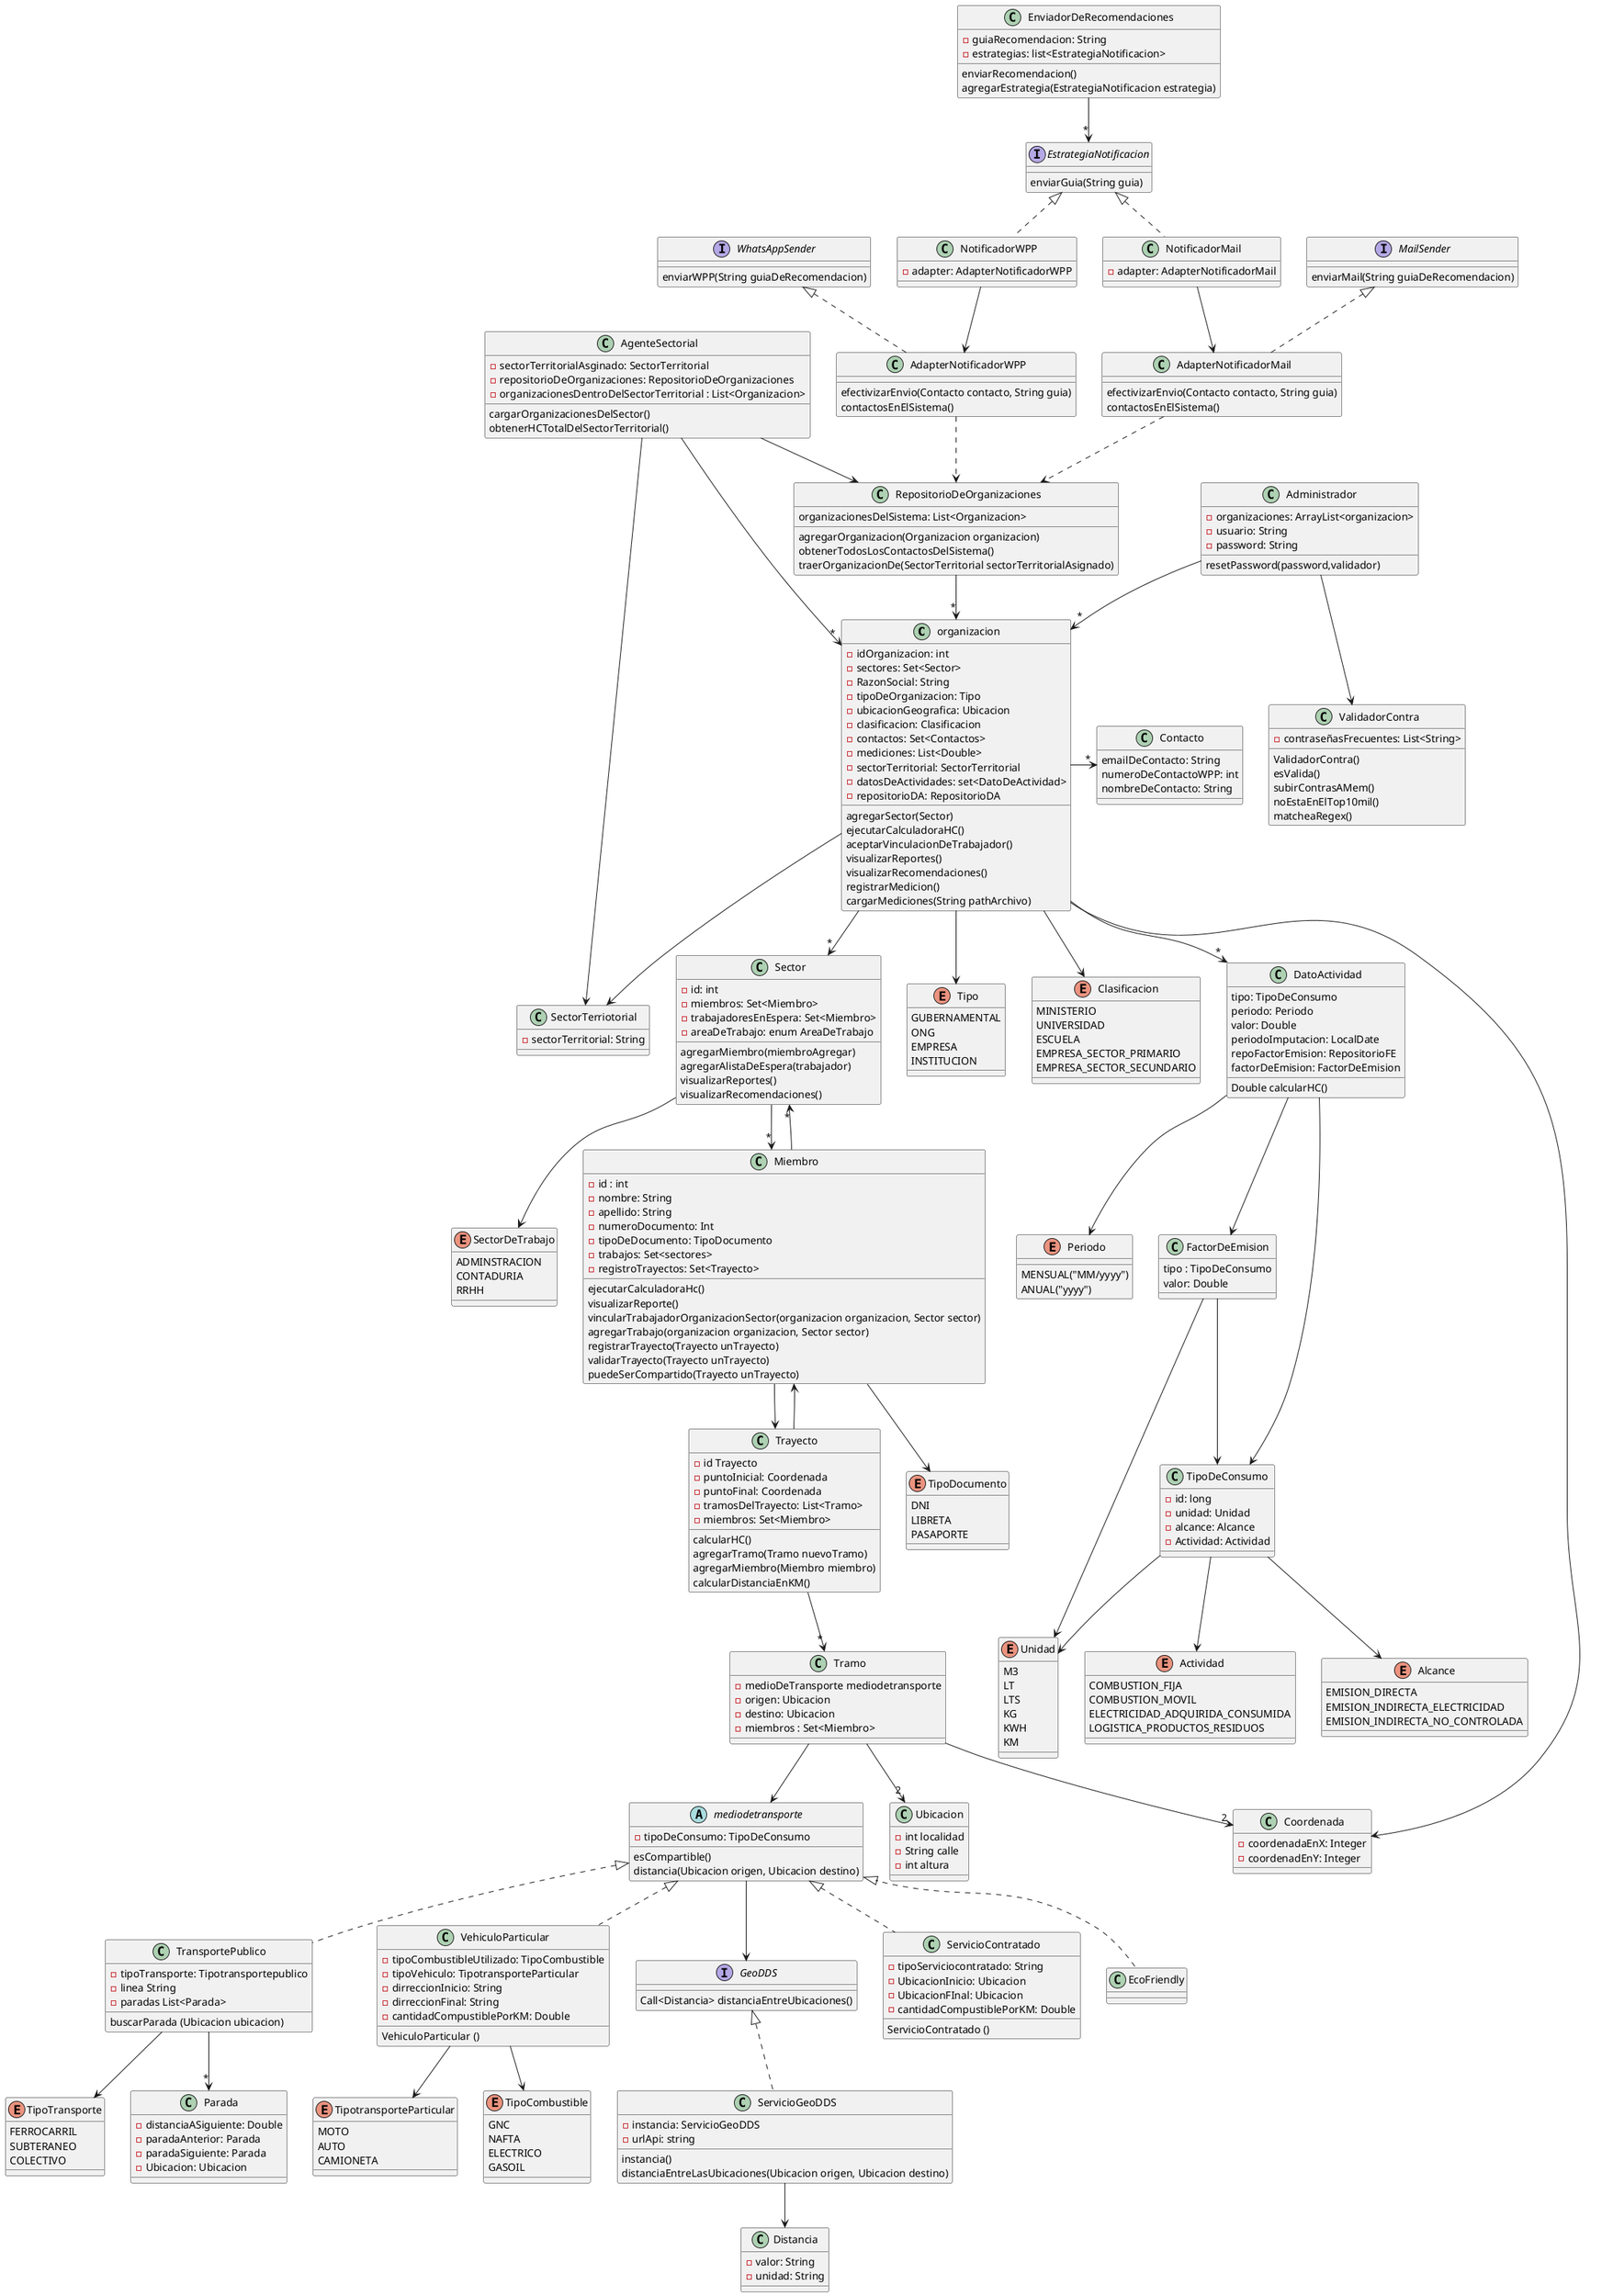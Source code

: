 @startuml
organizacion-->Coordenada
organizacion-->"*"Sector
organizacion-->Tipo
organizacion-->Clasificacion


Miembro-->"*" Sector
Miembro--> Trayecto
Miembro--> TipoDocumento
Trayecto--> Miembro

organizacion-->"*" DatoActividad
DatoActividad--> FactorDeEmision
DatoActividad--> TipoDeConsumo
DatoActividad--> Periodo
FactorDeEmision--> Unidad
TipoDeConsumo--> Unidad
TipoDeConsumo--> Actividad
TipoDeConsumo--> Alcance

Sector--> SectorDeTrabajo
Sector-->"*" Miembro

Tramo-->"2" Coordenada
Tramo--> mediodetransporte

Trayecto-->"*" Tramo

TransportePublico -->"*" Parada
TransportePublico --> TipoTransporte


Administrador -->"*" organizacion
Administrador --> ValidadorContra


VehiculoParticular--> TipoCombustible
VehiculoParticular--> TipotransporteParticular




mediodetransporte --> GeoDDS

class organizacion{
-idOrganizacion: int
-sectores: Set<Sector>
-RazonSocial: String
-tipoDeOrganizacion: Tipo
-ubicacionGeografica: Ubicacion
-clasificacion: Clasificacion
-contactos: Set<Contactos>
-mediciones: List<Double>
-sectorTerritorial: SectorTerritorial
-datosDeActividades: set<DatoDeActividad>
-repositorioDA: RepositorioDA

agregarSector(Sector)
ejecutarCalculadoraHC()
aceptarVinculacionDeTrabajador()
visualizarReportes()
visualizarRecomendaciones()
registrarMedicion()
cargarMediciones(String pathArchivo)

}

enum Tipo {
GUBERNAMENTAL
ONG
EMPRESA
INSTITUCION
}

enum Clasificacion {
MINISTERIO
UNIVERSIDAD
ESCUELA
EMPRESA_SECTOR_PRIMARIO
EMPRESA_SECTOR_SECUNDARIO
}

organizacion ->"*" Contacto

class Contacto {
emailDeContacto: String
numeroDeContactoWPP: int
nombreDeContacto: String
}

class DatoActividad{
tipo: TipoDeConsumo
periodo: Periodo
valor: Double
periodoImputacion: LocalDate
repoFactorEmision: RepositorioFE
factorDeEmision: FactorDeEmision

Double calcularHC()
}

FactorDeEmision --> TipoDeConsumo
class FactorDeEmision {
tipo : TipoDeConsumo
valor: Double

}

enum Periodo{
MENSUAL("MM/yyyy")
ANUAL("yyyy")
}

class TipoDeConsumo{
-id: long
-unidad: Unidad
-alcance: Alcance
-Actividad: Actividad

}

enum Unidad{

M3
LT
LTS
KG
KWH
KM

}

enum Actividad{

COMBUSTION_FIJA
COMBUSTION_MOVIL
ELECTRICIDAD_ADQUIRIDA_CONSUMIDA
LOGISTICA_PRODUCTOS_RESIDUOS

}

enum Alcance{

EMISION_DIRECTA
EMISION_INDIRECTA_ELECTRICIDAD
EMISION_INDIRECTA_NO_CONTROLADA

}


class Miembro{
-id : int
-nombre: String
-apellido: String
-numeroDocumento: Int
-tipoDeDocumento: TipoDocumento
-trabajos: Set<sectores>
-registroTrayectos: Set<Trayecto>

ejecutarCalculadoraHc()
visualizarReporte()
vincularTrabajadorOrganizacionSector(organizacion organizacion, Sector sector)
agregarTrabajo(organizacion organizacion, Sector sector)
registrarTrayecto(Trayecto unTrayecto)
validarTrayecto(Trayecto unTrayecto)
puedeSerCompartido(Trayecto unTrayecto)

}

enum TipoDocumento{
DNI
LIBRETA
PASAPORTE
}

class Sector{
-id: int
-miembros: Set<Miembro>
-trabajadoresEnEspera: Set<Miembro>
-areaDeTrabajo: enum AreaDeTrabajo


agregarMiembro(miembroAgregar)
agregarAlistaDeEspera(trabajador)
visualizarReportes()
visualizarRecomendaciones()
}

enum SectorDeTrabajo{
ADMINSTRACION
CONTADURIA
RRHH
}

class Trayecto {
-id Trayecto
-puntoInicial: Coordenada
-puntoFinal: Coordenada
-tramosDelTrayecto: List<Tramo>
-miembros: Set<Miembro>

calcularHC()
agregarTramo(Tramo nuevoTramo)
agregarMiembro(Miembro miembro)
calcularDistanciaEnKM()
}

class Tramo{

-medioDeTransporte mediodetransporte
-origen: Ubicacion
-destino: Ubicacion
-miembros : Set<Miembro>

}

Tramo -->"2" Ubicacion



class Coordenada{
-coordenadaEnX: Integer
-coordenadEnY: Integer
}


abstract class mediodetransporte{
-tipoDeConsumo: TipoDeConsumo
esCompartible()
distancia(Ubicacion origen, Ubicacion destino)
}


mediodetransporte <|.. TransportePublico
mediodetransporte <|..ServicioContratado
mediodetransporte <|.. EcoFriendly
mediodetransporte <|.. VehiculoParticular


class ServicioContratado {
-tipoServiciocontratado: String
-UbicacionInicio: Ubicacion
-UbicacionFInal: Ubicacion
-cantidadCompustiblePorKM: Double
 ServicioContratado ()
}

class EcoFriendly {

}

class VehiculoParticular {

-tipoCombustibleUtilizado: TipoCombustible
-tipoVehiculo: TipotransporteParticular
-dirreccionInicio: String
-dirreccionFinal: String
-cantidadCompustiblePorKM: Double
VehiculoParticular ()

}

enum TipotransporteParticular {
MOTO
AUTO
CAMIONETA
}

enum TipoCombustible {
GNC
NAFTA
ELECTRICO
GASOIL
}

class TransportePublico {

-tipoTransporte: Tipotransportepublico
-linea String
-paradas List<Parada>


buscarParada (Ubicacion ubicacion)
}



class Parada {
-distanciaASiguiente: Double
-paradaAnterior: Parada
-paradaSiguiente: Parada
-Ubicacion: Ubicacion
}


enum TipoTransporte{
FERROCARRIL
SUBTERANEO
COLECTIVO
}



class Administrador {
-organizaciones: ArrayList<organizacion>
-usuario: String
-password: String

resetPassword(password,validador)
}


class ValidadorContra{
-contraseñasFrecuentes: List<String>

ValidadorContra()
esValida()
subirContrasAMem()
noEstaEnElTop10mil()
matcheaRegex()
}



class Distancia {
-valor: String
-unidad: String
}

interface GeoDDS{
 Call<Distancia> distanciaEntreUbicaciones()
}

GeoDDS <|.. ServicioGeoDDS
ServicioGeoDDS --> Distancia

class ServicioGeoDDS{
-instancia: ServicioGeoDDS
-urlApi: string

instancia()
distanciaEntreLasUbicaciones(Ubicacion origen, Ubicacion destino)
}


class Ubicacion {
-int localidad
-String calle
-int altura
}

class EnviadorDeRecomendaciones{
-guiaRecomendacion: String
-estrategias: list<EstrategiaNotificacion>
enviarRecomendacion()
agregarEstrategia(EstrategiaNotificacion estrategia)

}
EnviadorDeRecomendaciones-->"*" EstrategiaNotificacion

EstrategiaNotificacion<|.. NotificadorMail
EstrategiaNotificacion<|.. NotificadorWPP

interface EstrategiaNotificacion{

enviarGuia(String guia)

}

class NotificadorMail{
- adapter: AdapterNotificadorMail
}

class NotificadorWPP{
- adapter: AdapterNotificadorWPP
}

MailSender<|.. AdapterNotificadorMail
WhatsAppSender<|.. AdapterNotificadorWPP

NotificadorMail-->AdapterNotificadorMail
NotificadorWPP-->AdapterNotificadorWPP


interface MailSender{
enviarMail(String guiaDeRecomendacion)
}

interface WhatsAppSender{
enviarWPP(String guiaDeRecomendacion)
}

class AdapterNotificadorWPP{

efectivizarEnvio(Contacto contacto, String guia)
contactosEnElSistema()

}

class AdapterNotificadorMail{

efectivizarEnvio(Contacto contacto, String guia)
contactosEnElSistema()

}

class AgenteSectorial{
-sectorTerritorialAsginado: SectorTerritorial
-repositorioDeOrganizaciones: RepositorioDeOrganizaciones
-organizacionesDentroDelSectorTerritorial : List<Organizacion>

cargarOrganizacionesDelSector()
obtenerHCTotalDelSectorTerritorial()
}

class SectorTerriotorial{
- sectorTerritorial: String
}


AgenteSectorial--> SectorTerriotorial
AgenteSectorial--> "*"organizacion
AgenteSectorial-->RepositorioDeOrganizaciones
organizacion--> SectorTerriotorial



RepositorioDeOrganizaciones-->"*" organizacion
AdapterNotificadorMail..> RepositorioDeOrganizaciones
AdapterNotificadorWPP..> RepositorioDeOrganizaciones

class RepositorioDeOrganizaciones{
organizacionesDelSistema: List<Organizacion>

agregarOrganizacion(Organizacion organizacion)
obtenerTodosLosContactosDelSistema()
traerOrganizacionDe(SectorTerritorial sectorTerritorialAsignado)

}

@endum
@enduml